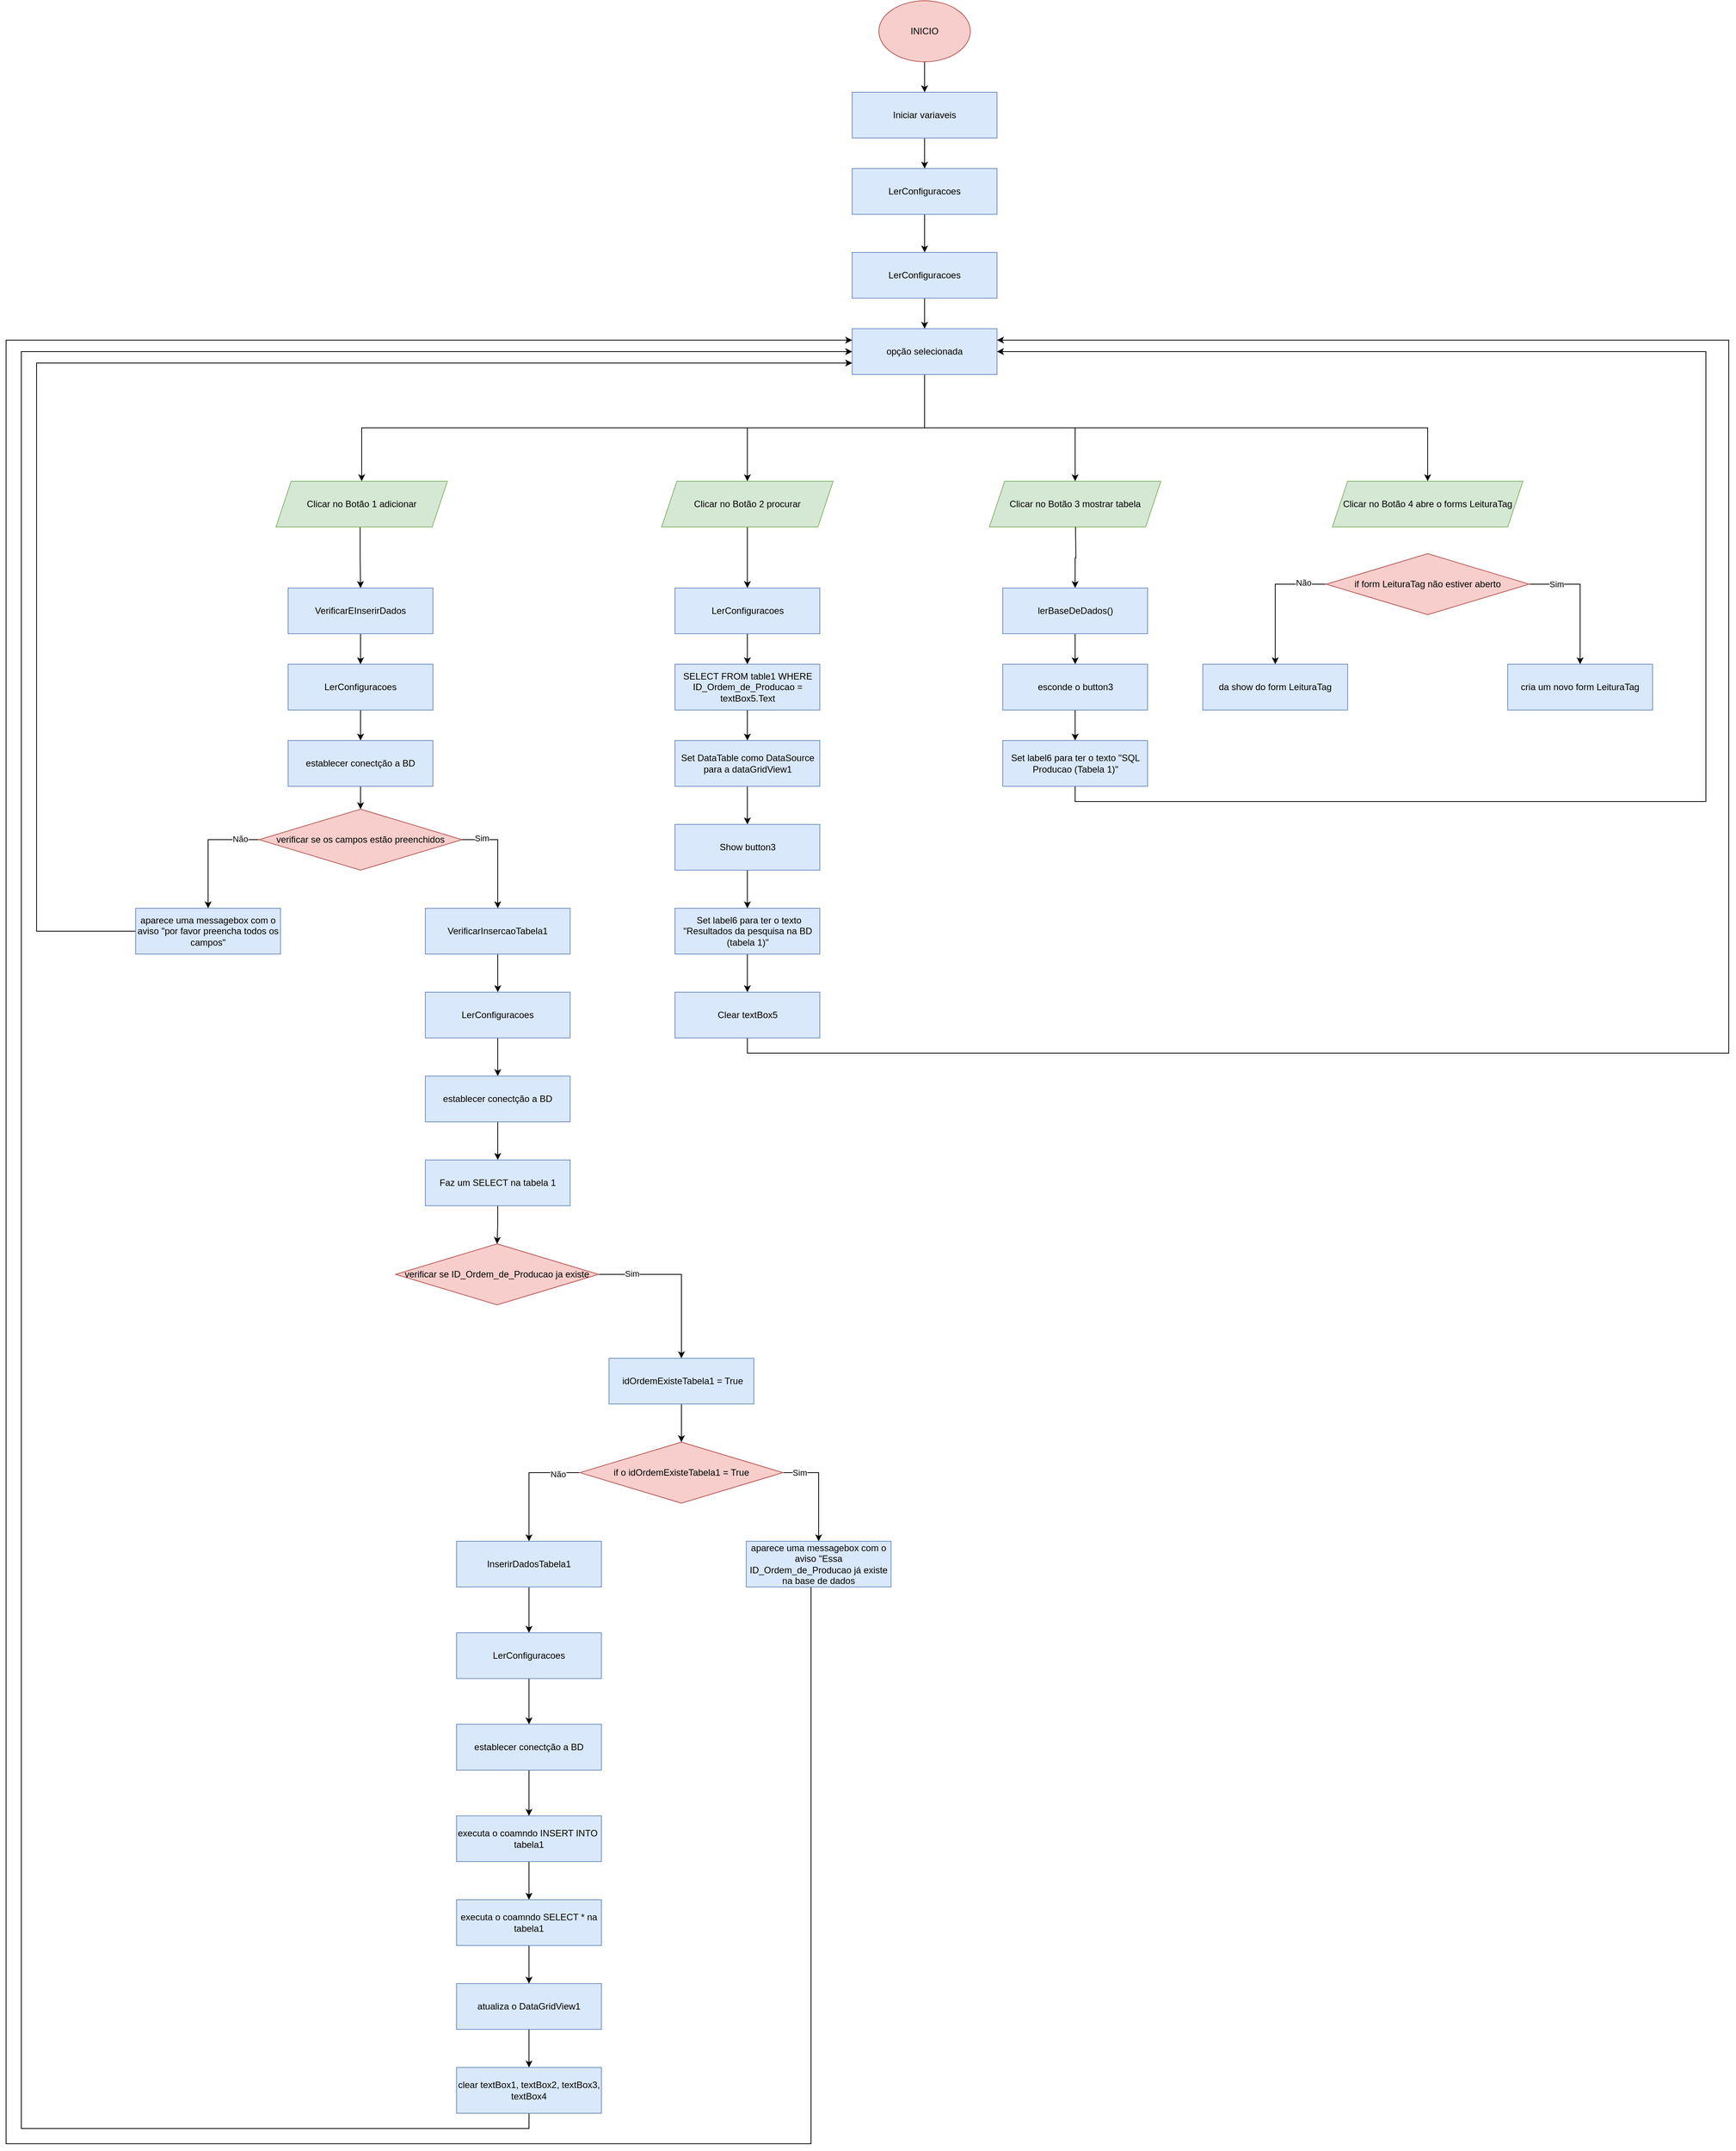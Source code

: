 <mxfile version="24.4.8" type="device">
  <diagram id="C5RBs43oDa-KdzZeNtuy" name="Page-1">
    <mxGraphModel dx="3500" dy="3026" grid="1" gridSize="10" guides="1" tooltips="1" connect="1" arrows="1" fold="1" page="1" pageScale="1" pageWidth="827" pageHeight="1169" math="0" shadow="0">
      <root>
        <mxCell id="WIyWlLk6GJQsqaUBKTNV-0" />
        <mxCell id="WIyWlLk6GJQsqaUBKTNV-1" parent="WIyWlLk6GJQsqaUBKTNV-0" />
        <mxCell id="96ArR8csFKeN7ygmjYJl-0" style="edgeStyle=orthogonalEdgeStyle;rounded=0;orthogonalLoop=1;jettySize=auto;html=1;exitX=0.5;exitY=1;exitDx=0;exitDy=0;entryX=0.5;entryY=0;entryDx=0;entryDy=0;" edge="1" parent="WIyWlLk6GJQsqaUBKTNV-1" source="EiIt_3fmr46Ddawl57L8-19" target="EiIt_3fmr46Ddawl57L8-20">
          <mxGeometry relative="1" as="geometry" />
        </mxCell>
        <mxCell id="EiIt_3fmr46Ddawl57L8-19" value="INICIO" style="ellipse;whiteSpace=wrap;html=1;fillColor=#f8cecc;strokeColor=#b85450;" parent="WIyWlLk6GJQsqaUBKTNV-1" vertex="1">
          <mxGeometry x="1315" y="-140" width="120" height="80" as="geometry" />
        </mxCell>
        <mxCell id="96ArR8csFKeN7ygmjYJl-1" style="edgeStyle=orthogonalEdgeStyle;rounded=0;orthogonalLoop=1;jettySize=auto;html=1;exitX=0.5;exitY=1;exitDx=0;exitDy=0;entryX=0.5;entryY=0;entryDx=0;entryDy=0;" edge="1" parent="WIyWlLk6GJQsqaUBKTNV-1" source="EiIt_3fmr46Ddawl57L8-20" target="EiIt_3fmr46Ddawl57L8-25">
          <mxGeometry relative="1" as="geometry" />
        </mxCell>
        <mxCell id="EiIt_3fmr46Ddawl57L8-20" value="Iniciar variaveis" style="rounded=0;whiteSpace=wrap;html=1;fillColor=#dae8fc;strokeColor=#6c8ebf;" parent="WIyWlLk6GJQsqaUBKTNV-1" vertex="1">
          <mxGeometry x="1280" y="-20" width="190" height="60" as="geometry" />
        </mxCell>
        <mxCell id="EiIt_3fmr46Ddawl57L8-124" style="edgeStyle=orthogonalEdgeStyle;rounded=0;orthogonalLoop=1;jettySize=auto;html=1;exitX=0.5;exitY=1;exitDx=0;exitDy=0;entryX=0.5;entryY=0;entryDx=0;entryDy=0;" parent="WIyWlLk6GJQsqaUBKTNV-1" source="EiIt_3fmr46Ddawl57L8-25" target="EiIt_3fmr46Ddawl57L8-123" edge="1">
          <mxGeometry relative="1" as="geometry" />
        </mxCell>
        <mxCell id="EiIt_3fmr46Ddawl57L8-25" value="LerConfiguracoes" style="rounded=0;whiteSpace=wrap;html=1;fillColor=#dae8fc;strokeColor=#6c8ebf;" parent="WIyWlLk6GJQsqaUBKTNV-1" vertex="1">
          <mxGeometry x="1280" y="80" width="190" height="60" as="geometry" />
        </mxCell>
        <mxCell id="EiIt_3fmr46Ddawl57L8-82" style="edgeStyle=orthogonalEdgeStyle;rounded=0;orthogonalLoop=1;jettySize=auto;html=1;exitX=0.5;exitY=1;exitDx=0;exitDy=0;entryX=0.5;entryY=0;entryDx=0;entryDy=0;" parent="WIyWlLk6GJQsqaUBKTNV-1" source="EiIt_3fmr46Ddawl57L8-26" target="EiIt_3fmr46Ddawl57L8-74" edge="1">
          <mxGeometry relative="1" as="geometry" />
        </mxCell>
        <mxCell id="EiIt_3fmr46Ddawl57L8-83" style="edgeStyle=orthogonalEdgeStyle;rounded=0;orthogonalLoop=1;jettySize=auto;html=1;exitX=0.5;exitY=1;exitDx=0;exitDy=0;entryX=0.5;entryY=0;entryDx=0;entryDy=0;" parent="WIyWlLk6GJQsqaUBKTNV-1" source="EiIt_3fmr46Ddawl57L8-26" target="EiIt_3fmr46Ddawl57L8-76" edge="1">
          <mxGeometry relative="1" as="geometry" />
        </mxCell>
        <mxCell id="EiIt_3fmr46Ddawl57L8-84" style="edgeStyle=orthogonalEdgeStyle;rounded=0;orthogonalLoop=1;jettySize=auto;html=1;exitX=0.5;exitY=1;exitDx=0;exitDy=0;entryX=0.5;entryY=0;entryDx=0;entryDy=0;" parent="WIyWlLk6GJQsqaUBKTNV-1" source="EiIt_3fmr46Ddawl57L8-26" target="EiIt_3fmr46Ddawl57L8-79" edge="1">
          <mxGeometry relative="1" as="geometry" />
        </mxCell>
        <mxCell id="EiIt_3fmr46Ddawl57L8-85" style="edgeStyle=orthogonalEdgeStyle;rounded=0;orthogonalLoop=1;jettySize=auto;html=1;exitX=0.5;exitY=1;exitDx=0;exitDy=0;" parent="WIyWlLk6GJQsqaUBKTNV-1" source="EiIt_3fmr46Ddawl57L8-26" target="EiIt_3fmr46Ddawl57L8-81" edge="1">
          <mxGeometry relative="1" as="geometry" />
        </mxCell>
        <mxCell id="EiIt_3fmr46Ddawl57L8-26" value="opção selecionada" style="rounded=0;whiteSpace=wrap;html=1;fillColor=#dae8fc;strokeColor=#6c8ebf;" parent="WIyWlLk6GJQsqaUBKTNV-1" vertex="1">
          <mxGeometry x="1280" y="290" width="190" height="60" as="geometry" />
        </mxCell>
        <mxCell id="EiIt_3fmr46Ddawl57L8-33" style="edgeStyle=orthogonalEdgeStyle;rounded=0;orthogonalLoop=1;jettySize=auto;html=1;exitX=0.5;exitY=1;exitDx=0;exitDy=0;entryX=0.5;entryY=0;entryDx=0;entryDy=0;" parent="WIyWlLk6GJQsqaUBKTNV-1" source="EiIt_3fmr46Ddawl57L8-27" target="EiIt_3fmr46Ddawl57L8-28" edge="1">
          <mxGeometry relative="1" as="geometry" />
        </mxCell>
        <mxCell id="EiIt_3fmr46Ddawl57L8-27" value="VerificarEInserirDados" style="rounded=0;whiteSpace=wrap;html=1;fillColor=#dae8fc;strokeColor=#6c8ebf;" parent="WIyWlLk6GJQsqaUBKTNV-1" vertex="1">
          <mxGeometry x="540" y="630" width="190" height="60" as="geometry" />
        </mxCell>
        <mxCell id="EiIt_3fmr46Ddawl57L8-34" style="edgeStyle=orthogonalEdgeStyle;rounded=0;orthogonalLoop=1;jettySize=auto;html=1;exitX=0.5;exitY=1;exitDx=0;exitDy=0;entryX=0.5;entryY=0;entryDx=0;entryDy=0;" parent="WIyWlLk6GJQsqaUBKTNV-1" source="EiIt_3fmr46Ddawl57L8-28" target="EiIt_3fmr46Ddawl57L8-29" edge="1">
          <mxGeometry relative="1" as="geometry" />
        </mxCell>
        <mxCell id="EiIt_3fmr46Ddawl57L8-28" value="LerConfiguracoes" style="rounded=0;whiteSpace=wrap;html=1;fillColor=#dae8fc;strokeColor=#6c8ebf;" parent="WIyWlLk6GJQsqaUBKTNV-1" vertex="1">
          <mxGeometry x="540" y="730" width="190" height="60" as="geometry" />
        </mxCell>
        <mxCell id="EiIt_3fmr46Ddawl57L8-35" style="edgeStyle=orthogonalEdgeStyle;rounded=0;orthogonalLoop=1;jettySize=auto;html=1;exitX=0.5;exitY=1;exitDx=0;exitDy=0;entryX=0.5;entryY=0;entryDx=0;entryDy=0;" parent="WIyWlLk6GJQsqaUBKTNV-1" source="EiIt_3fmr46Ddawl57L8-29" target="EiIt_3fmr46Ddawl57L8-30" edge="1">
          <mxGeometry relative="1" as="geometry" />
        </mxCell>
        <mxCell id="EiIt_3fmr46Ddawl57L8-29" value="establecer conectção a BD" style="rounded=0;whiteSpace=wrap;html=1;fillColor=#dae8fc;strokeColor=#6c8ebf;" parent="WIyWlLk6GJQsqaUBKTNV-1" vertex="1">
          <mxGeometry x="540" y="830" width="190" height="60" as="geometry" />
        </mxCell>
        <mxCell id="EiIt_3fmr46Ddawl57L8-36" style="edgeStyle=orthogonalEdgeStyle;rounded=0;orthogonalLoop=1;jettySize=auto;html=1;exitX=0;exitY=0.5;exitDx=0;exitDy=0;entryX=0.5;entryY=0;entryDx=0;entryDy=0;" parent="WIyWlLk6GJQsqaUBKTNV-1" source="EiIt_3fmr46Ddawl57L8-30" target="EiIt_3fmr46Ddawl57L8-31" edge="1">
          <mxGeometry relative="1" as="geometry" />
        </mxCell>
        <mxCell id="EiIt_3fmr46Ddawl57L8-71" value="Não" style="edgeLabel;html=1;align=center;verticalAlign=middle;resizable=0;points=[];" parent="EiIt_3fmr46Ddawl57L8-36" vertex="1" connectable="0">
          <mxGeometry x="-0.68" y="-1" relative="1" as="geometry">
            <mxPoint as="offset" />
          </mxGeometry>
        </mxCell>
        <mxCell id="EiIt_3fmr46Ddawl57L8-30" value="verificar se os campos estão preenchidos" style="rhombus;whiteSpace=wrap;html=1;fillColor=#f8cecc;strokeColor=#b85450;" parent="WIyWlLk6GJQsqaUBKTNV-1" vertex="1">
          <mxGeometry x="501.88" y="920" width="266.25" height="80" as="geometry" />
        </mxCell>
        <mxCell id="EiIt_3fmr46Ddawl57L8-127" style="edgeStyle=orthogonalEdgeStyle;rounded=0;orthogonalLoop=1;jettySize=auto;html=1;exitX=0;exitY=0.5;exitDx=0;exitDy=0;entryX=0;entryY=0.75;entryDx=0;entryDy=0;" parent="WIyWlLk6GJQsqaUBKTNV-1" source="EiIt_3fmr46Ddawl57L8-31" target="EiIt_3fmr46Ddawl57L8-26" edge="1">
          <mxGeometry relative="1" as="geometry">
            <mxPoint x="1000" y="330" as="targetPoint" />
            <Array as="points">
              <mxPoint x="210" y="1080" />
              <mxPoint x="210" y="335" />
            </Array>
          </mxGeometry>
        </mxCell>
        <mxCell id="EiIt_3fmr46Ddawl57L8-31" value="aparece uma messagebox com o aviso &quot;por favor preencha todos os campos&quot;" style="rounded=0;whiteSpace=wrap;html=1;fillColor=#dae8fc;strokeColor=#6c8ebf;" parent="WIyWlLk6GJQsqaUBKTNV-1" vertex="1">
          <mxGeometry x="340" y="1050" width="190" height="60" as="geometry" />
        </mxCell>
        <mxCell id="EiIt_3fmr46Ddawl57L8-55" style="edgeStyle=orthogonalEdgeStyle;rounded=0;orthogonalLoop=1;jettySize=auto;html=1;exitX=0.5;exitY=1;exitDx=0;exitDy=0;entryX=0.5;entryY=0;entryDx=0;entryDy=0;" parent="WIyWlLk6GJQsqaUBKTNV-1" source="EiIt_3fmr46Ddawl57L8-32" target="EiIt_3fmr46Ddawl57L8-38" edge="1">
          <mxGeometry relative="1" as="geometry" />
        </mxCell>
        <mxCell id="EiIt_3fmr46Ddawl57L8-32" value="VerificarInsercaoTabela1" style="rounded=0;whiteSpace=wrap;html=1;fillColor=#dae8fc;strokeColor=#6c8ebf;" parent="WIyWlLk6GJQsqaUBKTNV-1" vertex="1">
          <mxGeometry x="720" y="1050" width="190" height="60" as="geometry" />
        </mxCell>
        <mxCell id="EiIt_3fmr46Ddawl57L8-37" style="edgeStyle=orthogonalEdgeStyle;rounded=0;orthogonalLoop=1;jettySize=auto;html=1;exitX=1;exitY=0.5;exitDx=0;exitDy=0;entryX=0.5;entryY=0;entryDx=0;entryDy=0;" parent="WIyWlLk6GJQsqaUBKTNV-1" source="EiIt_3fmr46Ddawl57L8-30" target="EiIt_3fmr46Ddawl57L8-32" edge="1">
          <mxGeometry relative="1" as="geometry" />
        </mxCell>
        <mxCell id="EiIt_3fmr46Ddawl57L8-70" value="Sim" style="edgeLabel;html=1;align=center;verticalAlign=middle;resizable=0;points=[];" parent="EiIt_3fmr46Ddawl57L8-37" vertex="1" connectable="0">
          <mxGeometry x="-0.631" y="2" relative="1" as="geometry">
            <mxPoint as="offset" />
          </mxGeometry>
        </mxCell>
        <mxCell id="EiIt_3fmr46Ddawl57L8-56" style="edgeStyle=orthogonalEdgeStyle;rounded=0;orthogonalLoop=1;jettySize=auto;html=1;exitX=0.5;exitY=1;exitDx=0;exitDy=0;entryX=0.5;entryY=0;entryDx=0;entryDy=0;" parent="WIyWlLk6GJQsqaUBKTNV-1" source="EiIt_3fmr46Ddawl57L8-38" target="EiIt_3fmr46Ddawl57L8-39" edge="1">
          <mxGeometry relative="1" as="geometry" />
        </mxCell>
        <mxCell id="EiIt_3fmr46Ddawl57L8-38" value="LerConfiguracoes" style="rounded=0;whiteSpace=wrap;html=1;fillColor=#dae8fc;strokeColor=#6c8ebf;" parent="WIyWlLk6GJQsqaUBKTNV-1" vertex="1">
          <mxGeometry x="720" y="1160" width="190" height="60" as="geometry" />
        </mxCell>
        <mxCell id="EiIt_3fmr46Ddawl57L8-57" style="edgeStyle=orthogonalEdgeStyle;rounded=0;orthogonalLoop=1;jettySize=auto;html=1;exitX=0.5;exitY=1;exitDx=0;exitDy=0;entryX=0.5;entryY=0;entryDx=0;entryDy=0;" parent="WIyWlLk6GJQsqaUBKTNV-1" source="EiIt_3fmr46Ddawl57L8-39" target="EiIt_3fmr46Ddawl57L8-40" edge="1">
          <mxGeometry relative="1" as="geometry" />
        </mxCell>
        <mxCell id="EiIt_3fmr46Ddawl57L8-39" value="establecer conectção a BD" style="rounded=0;whiteSpace=wrap;html=1;fillColor=#dae8fc;strokeColor=#6c8ebf;" parent="WIyWlLk6GJQsqaUBKTNV-1" vertex="1">
          <mxGeometry x="720" y="1270" width="190" height="60" as="geometry" />
        </mxCell>
        <mxCell id="EiIt_3fmr46Ddawl57L8-72" style="edgeStyle=orthogonalEdgeStyle;rounded=0;orthogonalLoop=1;jettySize=auto;html=1;exitX=0.5;exitY=1;exitDx=0;exitDy=0;entryX=0.5;entryY=0;entryDx=0;entryDy=0;" parent="WIyWlLk6GJQsqaUBKTNV-1" source="EiIt_3fmr46Ddawl57L8-40" target="EiIt_3fmr46Ddawl57L8-42" edge="1">
          <mxGeometry relative="1" as="geometry" />
        </mxCell>
        <mxCell id="EiIt_3fmr46Ddawl57L8-40" value="Faz um SELECT na tabela 1" style="rounded=0;whiteSpace=wrap;html=1;fillColor=#dae8fc;strokeColor=#6c8ebf;" parent="WIyWlLk6GJQsqaUBKTNV-1" vertex="1">
          <mxGeometry x="720" y="1380" width="190" height="60" as="geometry" />
        </mxCell>
        <mxCell id="EiIt_3fmr46Ddawl57L8-43" style="edgeStyle=orthogonalEdgeStyle;rounded=0;orthogonalLoop=1;jettySize=auto;html=1;exitX=1;exitY=0.5;exitDx=0;exitDy=0;entryX=0.5;entryY=0;entryDx=0;entryDy=0;" parent="WIyWlLk6GJQsqaUBKTNV-1" source="EiIt_3fmr46Ddawl57L8-42" target="EiIt_3fmr46Ddawl57L8-45" edge="1">
          <mxGeometry relative="1" as="geometry">
            <mxPoint x="1049.13" y="1640" as="targetPoint" />
          </mxGeometry>
        </mxCell>
        <mxCell id="EiIt_3fmr46Ddawl57L8-67" value="Sim" style="edgeLabel;html=1;align=center;verticalAlign=middle;resizable=0;points=[];" parent="EiIt_3fmr46Ddawl57L8-43" vertex="1" connectable="0">
          <mxGeometry x="-0.616" y="1" relative="1" as="geometry">
            <mxPoint x="1" as="offset" />
          </mxGeometry>
        </mxCell>
        <mxCell id="EiIt_3fmr46Ddawl57L8-42" value="verificar se ID_Ordem_de_Producao ja existe" style="rhombus;whiteSpace=wrap;html=1;fillColor=#f8cecc;strokeColor=#b85450;" parent="WIyWlLk6GJQsqaUBKTNV-1" vertex="1">
          <mxGeometry x="681" y="1490" width="266.25" height="80" as="geometry" />
        </mxCell>
        <mxCell id="EiIt_3fmr46Ddawl57L8-50" style="edgeStyle=orthogonalEdgeStyle;rounded=0;orthogonalLoop=1;jettySize=auto;html=1;exitX=1;exitY=0.5;exitDx=0;exitDy=0;entryX=0.5;entryY=0;entryDx=0;entryDy=0;" parent="WIyWlLk6GJQsqaUBKTNV-1" source="EiIt_3fmr46Ddawl57L8-44" target="EiIt_3fmr46Ddawl57L8-48" edge="1">
          <mxGeometry relative="1" as="geometry" />
        </mxCell>
        <mxCell id="EiIt_3fmr46Ddawl57L8-69" value="Sim" style="edgeLabel;html=1;align=center;verticalAlign=middle;resizable=0;points=[];" parent="EiIt_3fmr46Ddawl57L8-50" vertex="1" connectable="0">
          <mxGeometry x="-0.526" y="1" relative="1" as="geometry">
            <mxPoint x="-11" y="1" as="offset" />
          </mxGeometry>
        </mxCell>
        <mxCell id="EiIt_3fmr46Ddawl57L8-61" style="edgeStyle=orthogonalEdgeStyle;rounded=0;orthogonalLoop=1;jettySize=auto;html=1;exitX=0;exitY=0.5;exitDx=0;exitDy=0;entryX=0.5;entryY=0;entryDx=0;entryDy=0;" parent="WIyWlLk6GJQsqaUBKTNV-1" source="EiIt_3fmr46Ddawl57L8-44" target="EiIt_3fmr46Ddawl57L8-60" edge="1">
          <mxGeometry relative="1" as="geometry" />
        </mxCell>
        <mxCell id="EiIt_3fmr46Ddawl57L8-68" value="Não" style="edgeLabel;html=1;align=center;verticalAlign=middle;resizable=0;points=[];" parent="EiIt_3fmr46Ddawl57L8-61" vertex="1" connectable="0">
          <mxGeometry x="-0.608" y="2" relative="1" as="geometry">
            <mxPoint x="1" as="offset" />
          </mxGeometry>
        </mxCell>
        <mxCell id="EiIt_3fmr46Ddawl57L8-44" value="if o idOrdemExisteTabela1 = True" style="rhombus;whiteSpace=wrap;html=1;fillColor=#f8cecc;strokeColor=#b85450;" parent="WIyWlLk6GJQsqaUBKTNV-1" vertex="1">
          <mxGeometry x="922.87" y="1750" width="266.25" height="80" as="geometry" />
        </mxCell>
        <mxCell id="EiIt_3fmr46Ddawl57L8-46" style="edgeStyle=orthogonalEdgeStyle;rounded=0;orthogonalLoop=1;jettySize=auto;html=1;exitX=0.5;exitY=1;exitDx=0;exitDy=0;entryX=0.5;entryY=0;entryDx=0;entryDy=0;" parent="WIyWlLk6GJQsqaUBKTNV-1" source="EiIt_3fmr46Ddawl57L8-45" target="EiIt_3fmr46Ddawl57L8-44" edge="1">
          <mxGeometry relative="1" as="geometry" />
        </mxCell>
        <mxCell id="EiIt_3fmr46Ddawl57L8-45" value="&amp;nbsp;idOrdemExisteTabela1 = True" style="rounded=0;whiteSpace=wrap;html=1;fillColor=#dae8fc;strokeColor=#6c8ebf;" parent="WIyWlLk6GJQsqaUBKTNV-1" vertex="1">
          <mxGeometry x="961" y="1640" width="190" height="60" as="geometry" />
        </mxCell>
        <mxCell id="EiIt_3fmr46Ddawl57L8-128" style="edgeStyle=orthogonalEdgeStyle;rounded=0;orthogonalLoop=1;jettySize=auto;html=1;exitX=0.5;exitY=1;exitDx=0;exitDy=0;entryX=0;entryY=0.25;entryDx=0;entryDy=0;" parent="WIyWlLk6GJQsqaUBKTNV-1" target="EiIt_3fmr46Ddawl57L8-26" edge="1">
          <mxGeometry relative="1" as="geometry">
            <mxPoint x="1226" y="1940" as="sourcePoint" />
            <mxPoint x="1269.81" y="311.6" as="targetPoint" />
            <Array as="points">
              <mxPoint x="1226" y="2670" />
              <mxPoint x="170" y="2670" />
              <mxPoint x="170" y="305" />
            </Array>
          </mxGeometry>
        </mxCell>
        <mxCell id="EiIt_3fmr46Ddawl57L8-48" value="aparece uma messagebox com o aviso &quot;Essa ID_Ordem_de_Producao já existe na base de dados" style="rounded=0;whiteSpace=wrap;html=1;fillColor=#dae8fc;strokeColor=#6c8ebf;" parent="WIyWlLk6GJQsqaUBKTNV-1" vertex="1">
          <mxGeometry x="1141" y="1880" width="190" height="60" as="geometry" />
        </mxCell>
        <mxCell id="EiIt_3fmr46Ddawl57L8-112" style="edgeStyle=orthogonalEdgeStyle;rounded=0;orthogonalLoop=1;jettySize=auto;html=1;entryX=0.5;entryY=0;entryDx=0;entryDy=0;" parent="WIyWlLk6GJQsqaUBKTNV-1" source="EiIt_3fmr46Ddawl57L8-60" target="EiIt_3fmr46Ddawl57L8-111" edge="1">
          <mxGeometry relative="1" as="geometry" />
        </mxCell>
        <mxCell id="EiIt_3fmr46Ddawl57L8-60" value="InserirDadosTabela1" style="rounded=0;whiteSpace=wrap;html=1;fillColor=#dae8fc;strokeColor=#6c8ebf;" parent="WIyWlLk6GJQsqaUBKTNV-1" vertex="1">
          <mxGeometry x="761" y="1880" width="190" height="60" as="geometry" />
        </mxCell>
        <mxCell id="EiIt_3fmr46Ddawl57L8-75" style="edgeStyle=orthogonalEdgeStyle;rounded=0;orthogonalLoop=1;jettySize=auto;html=1;exitX=0.491;exitY=0.998;exitDx=0;exitDy=0;entryX=0.5;entryY=0;entryDx=0;entryDy=0;exitPerimeter=0;" parent="WIyWlLk6GJQsqaUBKTNV-1" source="EiIt_3fmr46Ddawl57L8-74" target="EiIt_3fmr46Ddawl57L8-27" edge="1">
          <mxGeometry relative="1" as="geometry" />
        </mxCell>
        <mxCell id="EiIt_3fmr46Ddawl57L8-74" value="Clicar no Botão 1 adicionar" style="shape=parallelogram;perimeter=parallelogramPerimeter;whiteSpace=wrap;html=1;fixedSize=1;fillColor=#d5e8d4;strokeColor=#82b366;" parent="WIyWlLk6GJQsqaUBKTNV-1" vertex="1">
          <mxGeometry x="524" y="490" width="225" height="60" as="geometry" />
        </mxCell>
        <mxCell id="EiIt_3fmr46Ddawl57L8-97" style="edgeStyle=orthogonalEdgeStyle;rounded=0;orthogonalLoop=1;jettySize=auto;html=1;exitX=0.5;exitY=1;exitDx=0;exitDy=0;entryX=0.5;entryY=0;entryDx=0;entryDy=0;" parent="WIyWlLk6GJQsqaUBKTNV-1" source="EiIt_3fmr46Ddawl57L8-76" target="EiIt_3fmr46Ddawl57L8-86" edge="1">
          <mxGeometry relative="1" as="geometry" />
        </mxCell>
        <mxCell id="EiIt_3fmr46Ddawl57L8-76" value="Clicar no Botão 2 procurar" style="shape=parallelogram;perimeter=parallelogramPerimeter;whiteSpace=wrap;html=1;fixedSize=1;fillColor=#d5e8d4;strokeColor=#82b366;" parent="WIyWlLk6GJQsqaUBKTNV-1" vertex="1">
          <mxGeometry x="1030" y="490" width="225" height="60" as="geometry" />
        </mxCell>
        <mxCell id="EiIt_3fmr46Ddawl57L8-79" value="Clicar no Botão 3 mostrar tabela" style="shape=parallelogram;perimeter=parallelogramPerimeter;whiteSpace=wrap;html=1;fixedSize=1;fillColor=#d5e8d4;strokeColor=#82b366;" parent="WIyWlLk6GJQsqaUBKTNV-1" vertex="1">
          <mxGeometry x="1460" y="490" width="225" height="60" as="geometry" />
        </mxCell>
        <mxCell id="EiIt_3fmr46Ddawl57L8-81" value="Clicar no Botão 4 abre o forms LeituraTag" style="shape=parallelogram;perimeter=parallelogramPerimeter;whiteSpace=wrap;html=1;fixedSize=1;fillColor=#d5e8d4;strokeColor=#82b366;" parent="WIyWlLk6GJQsqaUBKTNV-1" vertex="1">
          <mxGeometry x="1910" y="490" width="250" height="60" as="geometry" />
        </mxCell>
        <mxCell id="EiIt_3fmr46Ddawl57L8-91" style="edgeStyle=orthogonalEdgeStyle;rounded=0;orthogonalLoop=1;jettySize=auto;html=1;exitX=0.5;exitY=1;exitDx=0;exitDy=0;entryX=0.5;entryY=0;entryDx=0;entryDy=0;" parent="WIyWlLk6GJQsqaUBKTNV-1" source="EiIt_3fmr46Ddawl57L8-86" target="EiIt_3fmr46Ddawl57L8-87" edge="1">
          <mxGeometry relative="1" as="geometry" />
        </mxCell>
        <mxCell id="EiIt_3fmr46Ddawl57L8-86" value="LerConfiguracoes" style="rounded=0;whiteSpace=wrap;html=1;fillColor=#dae8fc;strokeColor=#6c8ebf;" parent="WIyWlLk6GJQsqaUBKTNV-1" vertex="1">
          <mxGeometry x="1047.5" y="630" width="190" height="60" as="geometry" />
        </mxCell>
        <mxCell id="EiIt_3fmr46Ddawl57L8-92" style="edgeStyle=orthogonalEdgeStyle;rounded=0;orthogonalLoop=1;jettySize=auto;html=1;exitX=0.5;exitY=1;exitDx=0;exitDy=0;entryX=0.5;entryY=0;entryDx=0;entryDy=0;" parent="WIyWlLk6GJQsqaUBKTNV-1" source="EiIt_3fmr46Ddawl57L8-87" target="EiIt_3fmr46Ddawl57L8-88" edge="1">
          <mxGeometry relative="1" as="geometry" />
        </mxCell>
        <mxCell id="EiIt_3fmr46Ddawl57L8-87" value="SELECT FROM table1 WHERE ID_Ordem_de_Producao = textBox5.Text" style="rounded=0;whiteSpace=wrap;html=1;fillColor=#dae8fc;strokeColor=#6c8ebf;" parent="WIyWlLk6GJQsqaUBKTNV-1" vertex="1">
          <mxGeometry x="1047.5" y="730" width="190" height="60" as="geometry" />
        </mxCell>
        <mxCell id="EiIt_3fmr46Ddawl57L8-93" style="edgeStyle=orthogonalEdgeStyle;rounded=0;orthogonalLoop=1;jettySize=auto;html=1;exitX=0.5;exitY=1;exitDx=0;exitDy=0;entryX=0.5;entryY=0;entryDx=0;entryDy=0;" parent="WIyWlLk6GJQsqaUBKTNV-1" source="EiIt_3fmr46Ddawl57L8-88" target="EiIt_3fmr46Ddawl57L8-89" edge="1">
          <mxGeometry relative="1" as="geometry" />
        </mxCell>
        <mxCell id="EiIt_3fmr46Ddawl57L8-88" value="Set DataTable como DataSource para a dataGridView1" style="rounded=0;whiteSpace=wrap;html=1;fillColor=#dae8fc;strokeColor=#6c8ebf;" parent="WIyWlLk6GJQsqaUBKTNV-1" vertex="1">
          <mxGeometry x="1047.5" y="830" width="190" height="60" as="geometry" />
        </mxCell>
        <mxCell id="EiIt_3fmr46Ddawl57L8-94" style="edgeStyle=orthogonalEdgeStyle;rounded=0;orthogonalLoop=1;jettySize=auto;html=1;entryX=0.5;entryY=0;entryDx=0;entryDy=0;" parent="WIyWlLk6GJQsqaUBKTNV-1" source="EiIt_3fmr46Ddawl57L8-89" target="EiIt_3fmr46Ddawl57L8-90" edge="1">
          <mxGeometry relative="1" as="geometry" />
        </mxCell>
        <mxCell id="EiIt_3fmr46Ddawl57L8-89" value="Show button3" style="rounded=0;whiteSpace=wrap;html=1;fillColor=#dae8fc;strokeColor=#6c8ebf;" parent="WIyWlLk6GJQsqaUBKTNV-1" vertex="1">
          <mxGeometry x="1047.5" y="940" width="190" height="60" as="geometry" />
        </mxCell>
        <mxCell id="EiIt_3fmr46Ddawl57L8-96" style="edgeStyle=orthogonalEdgeStyle;rounded=0;orthogonalLoop=1;jettySize=auto;html=1;exitX=0.5;exitY=1;exitDx=0;exitDy=0;entryX=0.5;entryY=0;entryDx=0;entryDy=0;" parent="WIyWlLk6GJQsqaUBKTNV-1" source="EiIt_3fmr46Ddawl57L8-90" target="EiIt_3fmr46Ddawl57L8-95" edge="1">
          <mxGeometry relative="1" as="geometry" />
        </mxCell>
        <mxCell id="EiIt_3fmr46Ddawl57L8-90" value="&amp;nbsp;Set label6 para ter o texto &quot;Resultados da pesquisa na BD (tabela 1)&quot;" style="rounded=0;whiteSpace=wrap;html=1;fillColor=#dae8fc;strokeColor=#6c8ebf;" parent="WIyWlLk6GJQsqaUBKTNV-1" vertex="1">
          <mxGeometry x="1047.5" y="1050" width="190" height="60" as="geometry" />
        </mxCell>
        <mxCell id="EiIt_3fmr46Ddawl57L8-131" style="edgeStyle=orthogonalEdgeStyle;rounded=0;orthogonalLoop=1;jettySize=auto;html=1;exitX=0.5;exitY=1;exitDx=0;exitDy=0;entryX=1;entryY=0.25;entryDx=0;entryDy=0;" parent="WIyWlLk6GJQsqaUBKTNV-1" source="EiIt_3fmr46Ddawl57L8-95" target="EiIt_3fmr46Ddawl57L8-26" edge="1">
          <mxGeometry relative="1" as="geometry">
            <Array as="points">
              <mxPoint x="1142" y="1240" />
              <mxPoint x="2430" y="1240" />
              <mxPoint x="2430" y="305" />
            </Array>
          </mxGeometry>
        </mxCell>
        <mxCell id="EiIt_3fmr46Ddawl57L8-95" value="Clear textBox5" style="rounded=0;whiteSpace=wrap;html=1;fillColor=#dae8fc;strokeColor=#6c8ebf;" parent="WIyWlLk6GJQsqaUBKTNV-1" vertex="1">
          <mxGeometry x="1047.5" y="1160" width="190" height="60" as="geometry" />
        </mxCell>
        <mxCell id="EiIt_3fmr46Ddawl57L8-98" style="edgeStyle=orthogonalEdgeStyle;rounded=0;orthogonalLoop=1;jettySize=auto;html=1;exitX=0.5;exitY=1;exitDx=0;exitDy=0;entryX=0.5;entryY=0;entryDx=0;entryDy=0;" parent="WIyWlLk6GJQsqaUBKTNV-1" target="EiIt_3fmr46Ddawl57L8-100" edge="1">
          <mxGeometry relative="1" as="geometry">
            <mxPoint x="1573" y="550" as="sourcePoint" />
          </mxGeometry>
        </mxCell>
        <mxCell id="EiIt_3fmr46Ddawl57L8-99" style="edgeStyle=orthogonalEdgeStyle;rounded=0;orthogonalLoop=1;jettySize=auto;html=1;exitX=0.5;exitY=1;exitDx=0;exitDy=0;entryX=0.5;entryY=0;entryDx=0;entryDy=0;" parent="WIyWlLk6GJQsqaUBKTNV-1" source="EiIt_3fmr46Ddawl57L8-100" target="EiIt_3fmr46Ddawl57L8-102" edge="1">
          <mxGeometry relative="1" as="geometry" />
        </mxCell>
        <mxCell id="EiIt_3fmr46Ddawl57L8-100" value="lerBaseDeDados()" style="rounded=0;whiteSpace=wrap;html=1;fillColor=#dae8fc;strokeColor=#6c8ebf;" parent="WIyWlLk6GJQsqaUBKTNV-1" vertex="1">
          <mxGeometry x="1477.5" y="630" width="190" height="60" as="geometry" />
        </mxCell>
        <mxCell id="EiIt_3fmr46Ddawl57L8-101" style="edgeStyle=orthogonalEdgeStyle;rounded=0;orthogonalLoop=1;jettySize=auto;html=1;exitX=0.5;exitY=1;exitDx=0;exitDy=0;entryX=0.5;entryY=0;entryDx=0;entryDy=0;" parent="WIyWlLk6GJQsqaUBKTNV-1" source="EiIt_3fmr46Ddawl57L8-102" target="EiIt_3fmr46Ddawl57L8-103" edge="1">
          <mxGeometry relative="1" as="geometry" />
        </mxCell>
        <mxCell id="EiIt_3fmr46Ddawl57L8-102" value="esconde o button3" style="rounded=0;whiteSpace=wrap;html=1;fillColor=#dae8fc;strokeColor=#6c8ebf;" parent="WIyWlLk6GJQsqaUBKTNV-1" vertex="1">
          <mxGeometry x="1477.5" y="730" width="190" height="60" as="geometry" />
        </mxCell>
        <mxCell id="EiIt_3fmr46Ddawl57L8-130" style="edgeStyle=orthogonalEdgeStyle;rounded=0;orthogonalLoop=1;jettySize=auto;html=1;exitX=0.5;exitY=1;exitDx=0;exitDy=0;entryX=1;entryY=0.5;entryDx=0;entryDy=0;" parent="WIyWlLk6GJQsqaUBKTNV-1" source="EiIt_3fmr46Ddawl57L8-103" target="EiIt_3fmr46Ddawl57L8-26" edge="1">
          <mxGeometry relative="1" as="geometry">
            <Array as="points">
              <mxPoint x="1572" y="910" />
              <mxPoint x="2400" y="910" />
              <mxPoint x="2400" y="320" />
            </Array>
          </mxGeometry>
        </mxCell>
        <mxCell id="EiIt_3fmr46Ddawl57L8-103" value="Set label6 para ter o texto &quot;SQL Producao (Tabela 1)&quot;" style="rounded=0;whiteSpace=wrap;html=1;fillColor=#dae8fc;strokeColor=#6c8ebf;" parent="WIyWlLk6GJQsqaUBKTNV-1" vertex="1">
          <mxGeometry x="1477.5" y="830" width="190" height="60" as="geometry" />
        </mxCell>
        <mxCell id="EiIt_3fmr46Ddawl57L8-107" style="edgeStyle=orthogonalEdgeStyle;rounded=0;orthogonalLoop=1;jettySize=auto;html=1;exitX=0;exitY=0.5;exitDx=0;exitDy=0;" parent="WIyWlLk6GJQsqaUBKTNV-1" source="EiIt_3fmr46Ddawl57L8-104" target="EiIt_3fmr46Ddawl57L8-106" edge="1">
          <mxGeometry relative="1" as="geometry" />
        </mxCell>
        <mxCell id="EiIt_3fmr46Ddawl57L8-109" value="Não" style="edgeLabel;html=1;align=center;verticalAlign=middle;resizable=0;points=[];" parent="EiIt_3fmr46Ddawl57L8-107" vertex="1" connectable="0">
          <mxGeometry x="-0.653" y="-2" relative="1" as="geometry">
            <mxPoint as="offset" />
          </mxGeometry>
        </mxCell>
        <mxCell id="EiIt_3fmr46Ddawl57L8-108" style="edgeStyle=orthogonalEdgeStyle;rounded=0;orthogonalLoop=1;jettySize=auto;html=1;exitX=1;exitY=0.5;exitDx=0;exitDy=0;" parent="WIyWlLk6GJQsqaUBKTNV-1" source="EiIt_3fmr46Ddawl57L8-104" target="EiIt_3fmr46Ddawl57L8-105" edge="1">
          <mxGeometry relative="1" as="geometry" />
        </mxCell>
        <mxCell id="EiIt_3fmr46Ddawl57L8-110" value="Sim" style="edgeLabel;html=1;align=center;verticalAlign=middle;resizable=0;points=[];" parent="EiIt_3fmr46Ddawl57L8-108" vertex="1" connectable="0">
          <mxGeometry x="-0.582" y="-3" relative="1" as="geometry">
            <mxPoint y="-3" as="offset" />
          </mxGeometry>
        </mxCell>
        <mxCell id="EiIt_3fmr46Ddawl57L8-104" value="if form LeituraTag não estiver aberto" style="rhombus;whiteSpace=wrap;html=1;fillColor=#f8cecc;strokeColor=#b85450;" parent="WIyWlLk6GJQsqaUBKTNV-1" vertex="1">
          <mxGeometry x="1901.88" y="585" width="266.25" height="80" as="geometry" />
        </mxCell>
        <mxCell id="EiIt_3fmr46Ddawl57L8-105" value="cria um novo form LeituraTag" style="rounded=0;whiteSpace=wrap;html=1;fillColor=#dae8fc;strokeColor=#6c8ebf;" parent="WIyWlLk6GJQsqaUBKTNV-1" vertex="1">
          <mxGeometry x="2140" y="730" width="190" height="60" as="geometry" />
        </mxCell>
        <mxCell id="EiIt_3fmr46Ddawl57L8-106" value="da show do form LeituraTag" style="rounded=0;whiteSpace=wrap;html=1;fillColor=#dae8fc;strokeColor=#6c8ebf;" parent="WIyWlLk6GJQsqaUBKTNV-1" vertex="1">
          <mxGeometry x="1740" y="730" width="190" height="60" as="geometry" />
        </mxCell>
        <mxCell id="EiIt_3fmr46Ddawl57L8-114" style="edgeStyle=orthogonalEdgeStyle;rounded=0;orthogonalLoop=1;jettySize=auto;html=1;exitX=0.5;exitY=1;exitDx=0;exitDy=0;entryX=0.5;entryY=0;entryDx=0;entryDy=0;" parent="WIyWlLk6GJQsqaUBKTNV-1" source="EiIt_3fmr46Ddawl57L8-111" target="EiIt_3fmr46Ddawl57L8-113" edge="1">
          <mxGeometry relative="1" as="geometry" />
        </mxCell>
        <mxCell id="EiIt_3fmr46Ddawl57L8-111" value="LerConfiguracoes" style="rounded=0;whiteSpace=wrap;html=1;fillColor=#dae8fc;strokeColor=#6c8ebf;" parent="WIyWlLk6GJQsqaUBKTNV-1" vertex="1">
          <mxGeometry x="761" y="2000" width="190" height="60" as="geometry" />
        </mxCell>
        <mxCell id="EiIt_3fmr46Ddawl57L8-116" style="edgeStyle=orthogonalEdgeStyle;rounded=0;orthogonalLoop=1;jettySize=auto;html=1;exitX=0.5;exitY=1;exitDx=0;exitDy=0;entryX=0.5;entryY=0;entryDx=0;entryDy=0;" parent="WIyWlLk6GJQsqaUBKTNV-1" source="EiIt_3fmr46Ddawl57L8-113" target="EiIt_3fmr46Ddawl57L8-115" edge="1">
          <mxGeometry relative="1" as="geometry" />
        </mxCell>
        <mxCell id="EiIt_3fmr46Ddawl57L8-113" value="establecer conectção a BD" style="rounded=0;whiteSpace=wrap;html=1;fillColor=#dae8fc;strokeColor=#6c8ebf;" parent="WIyWlLk6GJQsqaUBKTNV-1" vertex="1">
          <mxGeometry x="761" y="2120" width="190" height="60" as="geometry" />
        </mxCell>
        <mxCell id="EiIt_3fmr46Ddawl57L8-120" style="edgeStyle=orthogonalEdgeStyle;rounded=0;orthogonalLoop=1;jettySize=auto;html=1;exitX=0.5;exitY=1;exitDx=0;exitDy=0;entryX=0.5;entryY=0;entryDx=0;entryDy=0;" parent="WIyWlLk6GJQsqaUBKTNV-1" source="EiIt_3fmr46Ddawl57L8-115" target="EiIt_3fmr46Ddawl57L8-117" edge="1">
          <mxGeometry relative="1" as="geometry" />
        </mxCell>
        <mxCell id="EiIt_3fmr46Ddawl57L8-115" value="executa o coamndo INSERT INTO&amp;nbsp; tabela1" style="rounded=0;whiteSpace=wrap;html=1;fillColor=#dae8fc;strokeColor=#6c8ebf;" parent="WIyWlLk6GJQsqaUBKTNV-1" vertex="1">
          <mxGeometry x="761" y="2240" width="190" height="60" as="geometry" />
        </mxCell>
        <mxCell id="EiIt_3fmr46Ddawl57L8-121" style="edgeStyle=orthogonalEdgeStyle;rounded=0;orthogonalLoop=1;jettySize=auto;html=1;exitX=0.5;exitY=1;exitDx=0;exitDy=0;entryX=0.5;entryY=0;entryDx=0;entryDy=0;" parent="WIyWlLk6GJQsqaUBKTNV-1" source="EiIt_3fmr46Ddawl57L8-117" target="EiIt_3fmr46Ddawl57L8-118" edge="1">
          <mxGeometry relative="1" as="geometry" />
        </mxCell>
        <mxCell id="EiIt_3fmr46Ddawl57L8-117" value="executa o coamndo SELECT * na tabela1" style="rounded=0;whiteSpace=wrap;html=1;fillColor=#dae8fc;strokeColor=#6c8ebf;" parent="WIyWlLk6GJQsqaUBKTNV-1" vertex="1">
          <mxGeometry x="761" y="2350" width="190" height="60" as="geometry" />
        </mxCell>
        <mxCell id="EiIt_3fmr46Ddawl57L8-122" style="edgeStyle=orthogonalEdgeStyle;rounded=0;orthogonalLoop=1;jettySize=auto;html=1;exitX=0.5;exitY=1;exitDx=0;exitDy=0;entryX=0.5;entryY=0;entryDx=0;entryDy=0;" parent="WIyWlLk6GJQsqaUBKTNV-1" source="EiIt_3fmr46Ddawl57L8-118" target="EiIt_3fmr46Ddawl57L8-119" edge="1">
          <mxGeometry relative="1" as="geometry" />
        </mxCell>
        <mxCell id="EiIt_3fmr46Ddawl57L8-118" value="atualiza o DataGridView1" style="rounded=0;whiteSpace=wrap;html=1;fillColor=#dae8fc;strokeColor=#6c8ebf;" parent="WIyWlLk6GJQsqaUBKTNV-1" vertex="1">
          <mxGeometry x="761" y="2460" width="190" height="60" as="geometry" />
        </mxCell>
        <mxCell id="EiIt_3fmr46Ddawl57L8-132" style="edgeStyle=orthogonalEdgeStyle;rounded=0;orthogonalLoop=1;jettySize=auto;html=1;exitX=0.5;exitY=1;exitDx=0;exitDy=0;entryX=0;entryY=0.5;entryDx=0;entryDy=0;" parent="WIyWlLk6GJQsqaUBKTNV-1" source="EiIt_3fmr46Ddawl57L8-119" target="EiIt_3fmr46Ddawl57L8-26" edge="1">
          <mxGeometry relative="1" as="geometry">
            <Array as="points">
              <mxPoint x="856" y="2650" />
              <mxPoint x="190" y="2650" />
              <mxPoint x="190" y="320" />
            </Array>
          </mxGeometry>
        </mxCell>
        <mxCell id="EiIt_3fmr46Ddawl57L8-119" value="clear textBox1, textBox2, textBox3, textBox4" style="rounded=0;whiteSpace=wrap;html=1;fillColor=#dae8fc;strokeColor=#6c8ebf;" parent="WIyWlLk6GJQsqaUBKTNV-1" vertex="1">
          <mxGeometry x="761" y="2570" width="190" height="60" as="geometry" />
        </mxCell>
        <mxCell id="EiIt_3fmr46Ddawl57L8-125" style="edgeStyle=orthogonalEdgeStyle;rounded=0;orthogonalLoop=1;jettySize=auto;html=1;entryX=0.5;entryY=0;entryDx=0;entryDy=0;" parent="WIyWlLk6GJQsqaUBKTNV-1" source="EiIt_3fmr46Ddawl57L8-123" target="EiIt_3fmr46Ddawl57L8-26" edge="1">
          <mxGeometry relative="1" as="geometry" />
        </mxCell>
        <mxCell id="EiIt_3fmr46Ddawl57L8-123" value="LerConfiguracoes" style="rounded=0;whiteSpace=wrap;html=1;fillColor=#dae8fc;strokeColor=#6c8ebf;" parent="WIyWlLk6GJQsqaUBKTNV-1" vertex="1">
          <mxGeometry x="1280" y="190" width="190" height="60" as="geometry" />
        </mxCell>
      </root>
    </mxGraphModel>
  </diagram>
</mxfile>
